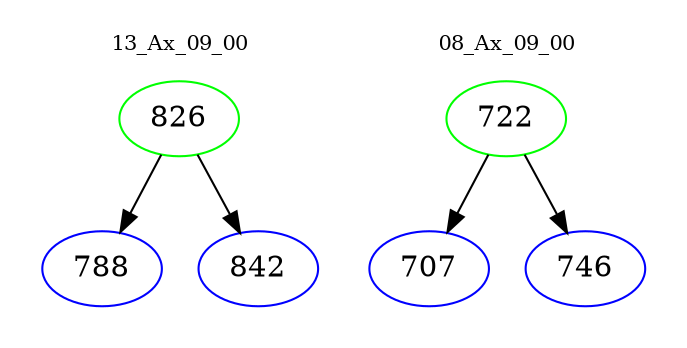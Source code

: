 digraph{
subgraph cluster_0 {
color = white
label = "13_Ax_09_00";
fontsize=10;
T0_826 [label="826", color="green"]
T0_826 -> T0_788 [color="black"]
T0_788 [label="788", color="blue"]
T0_826 -> T0_842 [color="black"]
T0_842 [label="842", color="blue"]
}
subgraph cluster_1 {
color = white
label = "08_Ax_09_00";
fontsize=10;
T1_722 [label="722", color="green"]
T1_722 -> T1_707 [color="black"]
T1_707 [label="707", color="blue"]
T1_722 -> T1_746 [color="black"]
T1_746 [label="746", color="blue"]
}
}
